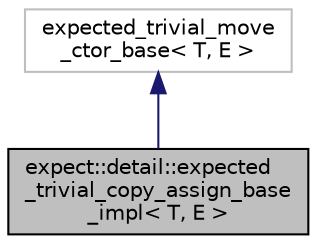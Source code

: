 digraph "expect::detail::expected_trivial_copy_assign_base_impl&lt; T, E &gt;"
{
  edge [fontname="Helvetica",fontsize="10",labelfontname="Helvetica",labelfontsize="10"];
  node [fontname="Helvetica",fontsize="10",shape=record];
  Node0 [label="expect::detail::expected\l_trivial_copy_assign_base\l_impl\< T, E \>",height=0.2,width=0.4,color="black", fillcolor="grey75", style="filled", fontcolor="black"];
  Node1 -> Node0 [dir="back",color="midnightblue",fontsize="10",style="solid",fontname="Helvetica"];
  Node1 [label="expected_trivial_move\l_ctor_base\< T, E \>",height=0.2,width=0.4,color="grey75", fillcolor="white", style="filled"];
}
